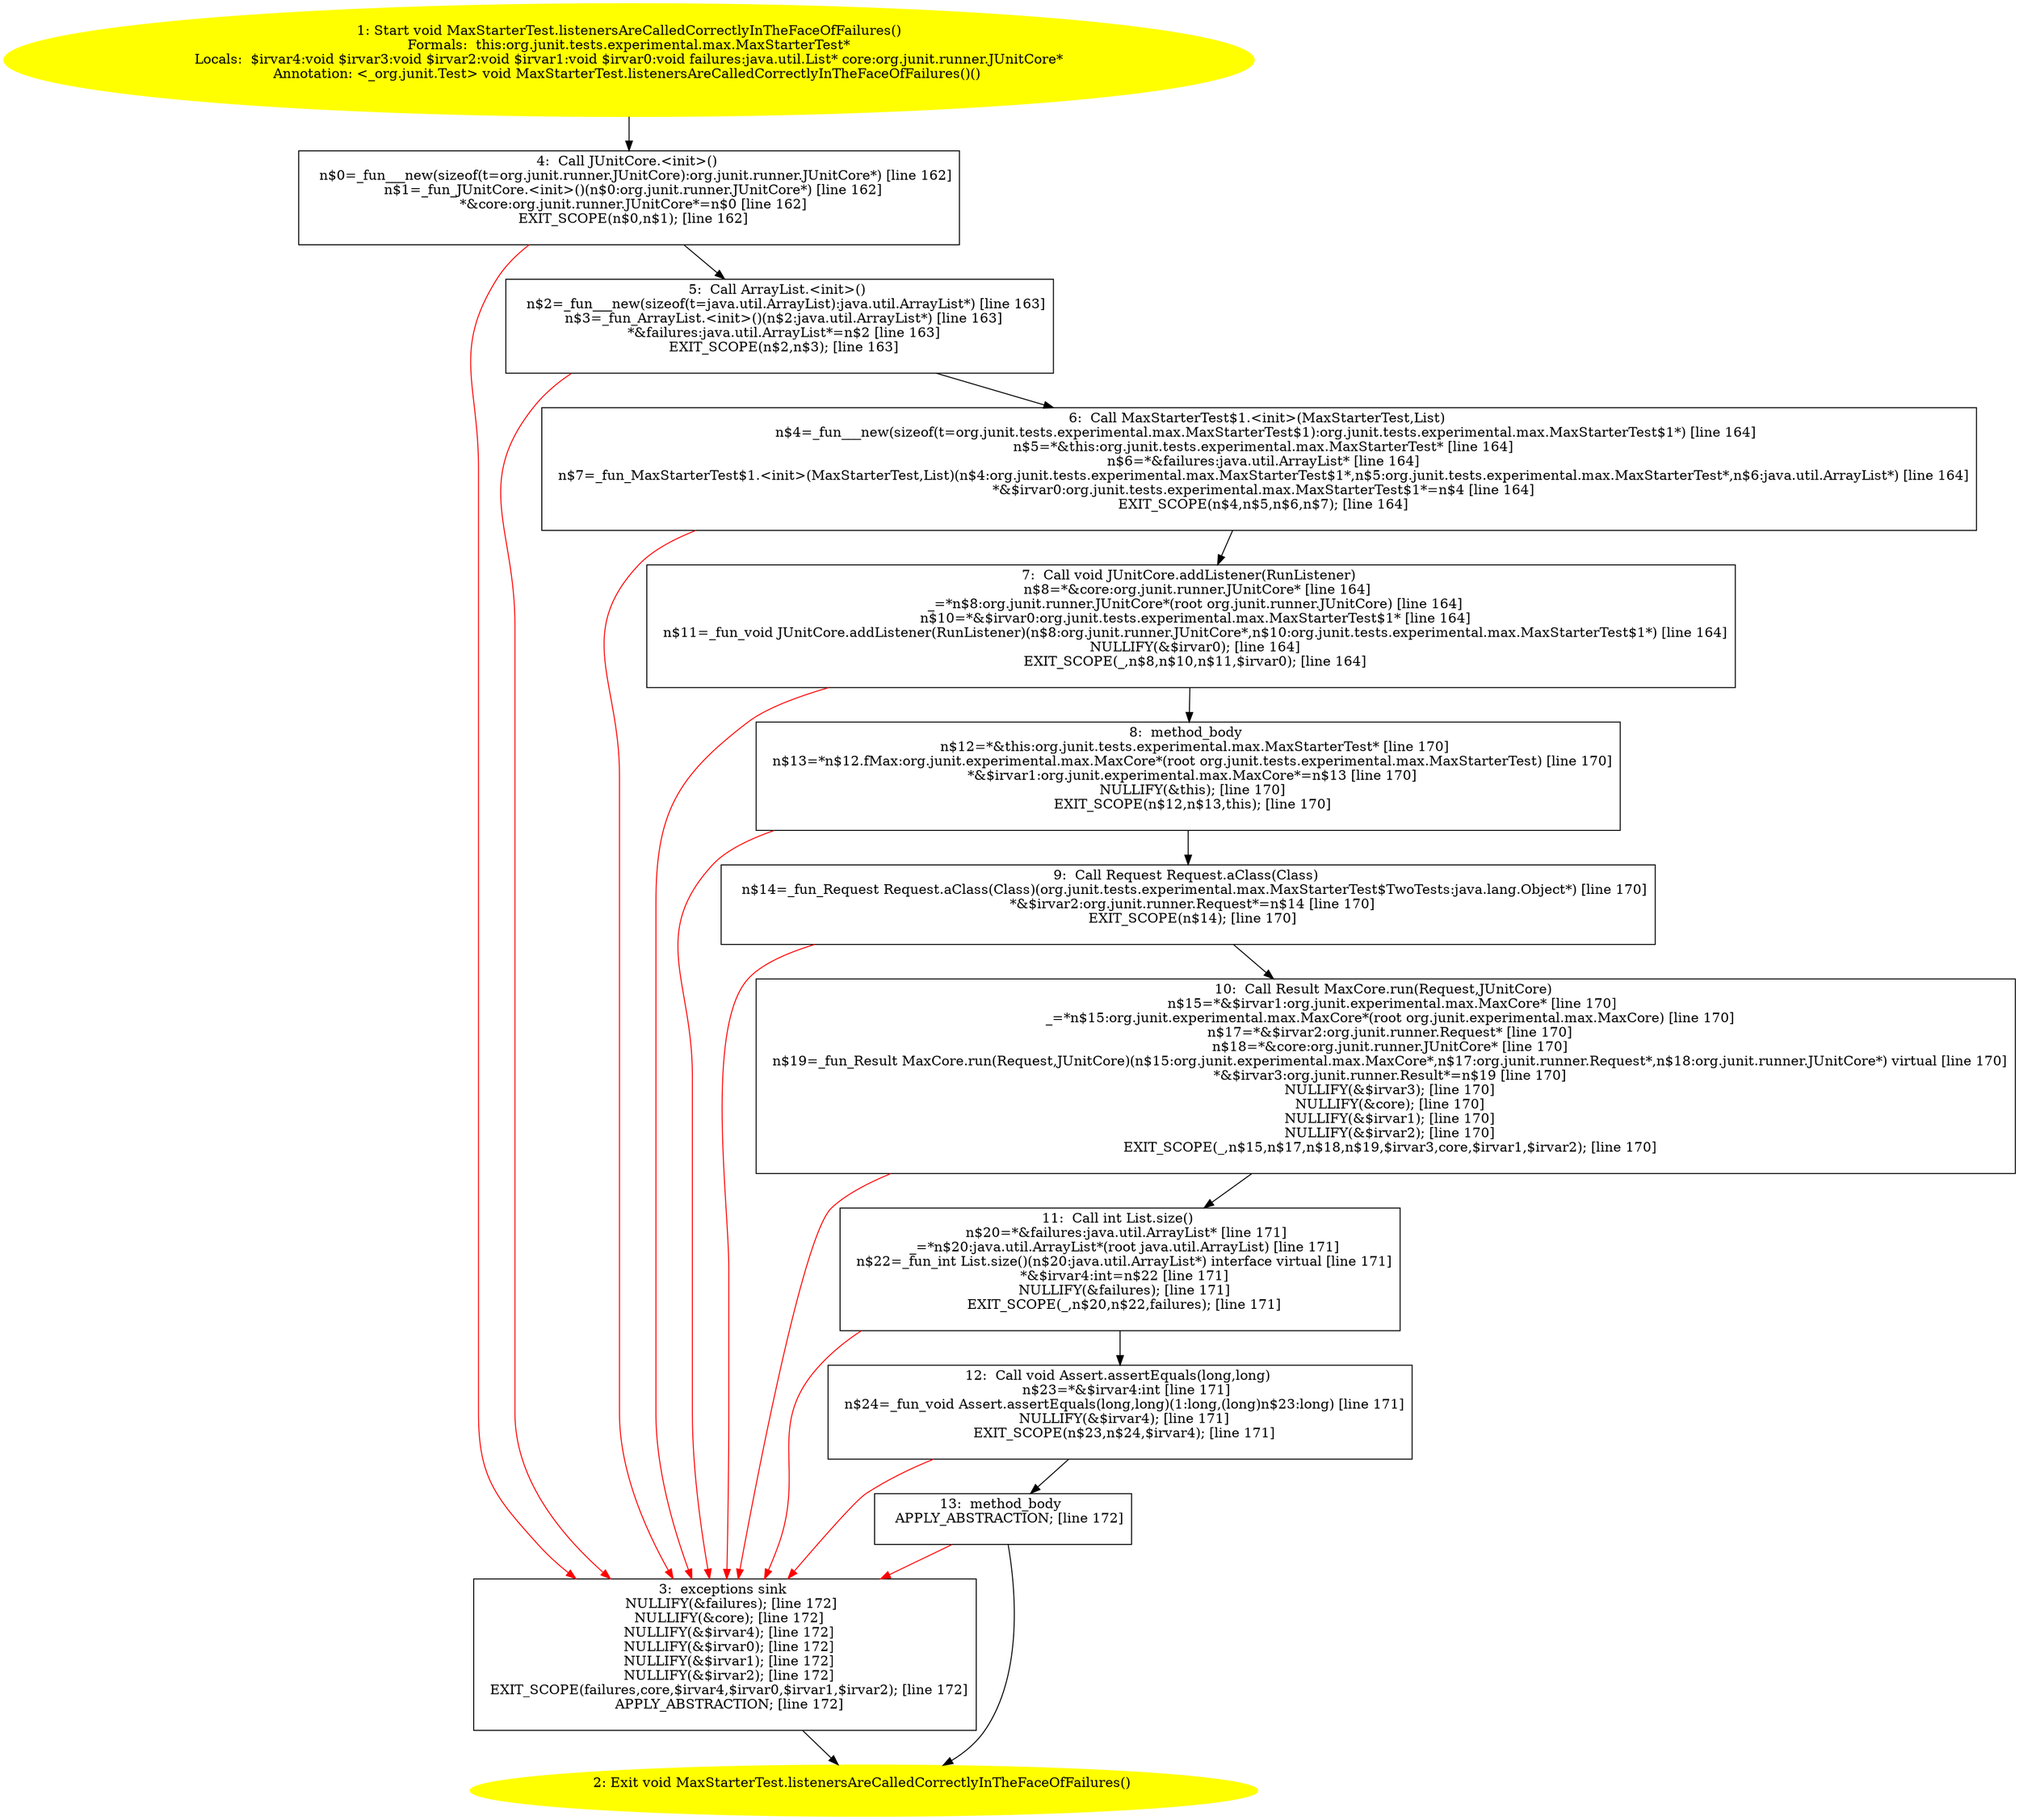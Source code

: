 /* @generated */
digraph cfg {
"org.junit.tests.experimental.max.MaxStarterTest.listenersAreCalledCorrectlyInTheFaceOfFailures():voi.ae9d8de97d2f398e7203b9bcd5fcc7ea_1" [label="1: Start void MaxStarterTest.listenersAreCalledCorrectlyInTheFaceOfFailures()\nFormals:  this:org.junit.tests.experimental.max.MaxStarterTest*\nLocals:  $irvar4:void $irvar3:void $irvar2:void $irvar1:void $irvar0:void failures:java.util.List* core:org.junit.runner.JUnitCore*\nAnnotation: <_org.junit.Test> void MaxStarterTest.listenersAreCalledCorrectlyInTheFaceOfFailures()() \n  " color=yellow style=filled]
	

	 "org.junit.tests.experimental.max.MaxStarterTest.listenersAreCalledCorrectlyInTheFaceOfFailures():voi.ae9d8de97d2f398e7203b9bcd5fcc7ea_1" -> "org.junit.tests.experimental.max.MaxStarterTest.listenersAreCalledCorrectlyInTheFaceOfFailures():voi.ae9d8de97d2f398e7203b9bcd5fcc7ea_4" ;
"org.junit.tests.experimental.max.MaxStarterTest.listenersAreCalledCorrectlyInTheFaceOfFailures():voi.ae9d8de97d2f398e7203b9bcd5fcc7ea_2" [label="2: Exit void MaxStarterTest.listenersAreCalledCorrectlyInTheFaceOfFailures() \n  " color=yellow style=filled]
	

"org.junit.tests.experimental.max.MaxStarterTest.listenersAreCalledCorrectlyInTheFaceOfFailures():voi.ae9d8de97d2f398e7203b9bcd5fcc7ea_3" [label="3:  exceptions sink \n   NULLIFY(&failures); [line 172]\n  NULLIFY(&core); [line 172]\n  NULLIFY(&$irvar4); [line 172]\n  NULLIFY(&$irvar0); [line 172]\n  NULLIFY(&$irvar1); [line 172]\n  NULLIFY(&$irvar2); [line 172]\n  EXIT_SCOPE(failures,core,$irvar4,$irvar0,$irvar1,$irvar2); [line 172]\n  APPLY_ABSTRACTION; [line 172]\n " shape="box"]
	

	 "org.junit.tests.experimental.max.MaxStarterTest.listenersAreCalledCorrectlyInTheFaceOfFailures():voi.ae9d8de97d2f398e7203b9bcd5fcc7ea_3" -> "org.junit.tests.experimental.max.MaxStarterTest.listenersAreCalledCorrectlyInTheFaceOfFailures():voi.ae9d8de97d2f398e7203b9bcd5fcc7ea_2" ;
"org.junit.tests.experimental.max.MaxStarterTest.listenersAreCalledCorrectlyInTheFaceOfFailures():voi.ae9d8de97d2f398e7203b9bcd5fcc7ea_4" [label="4:  Call JUnitCore.<init>() \n   n$0=_fun___new(sizeof(t=org.junit.runner.JUnitCore):org.junit.runner.JUnitCore*) [line 162]\n  n$1=_fun_JUnitCore.<init>()(n$0:org.junit.runner.JUnitCore*) [line 162]\n  *&core:org.junit.runner.JUnitCore*=n$0 [line 162]\n  EXIT_SCOPE(n$0,n$1); [line 162]\n " shape="box"]
	

	 "org.junit.tests.experimental.max.MaxStarterTest.listenersAreCalledCorrectlyInTheFaceOfFailures():voi.ae9d8de97d2f398e7203b9bcd5fcc7ea_4" -> "org.junit.tests.experimental.max.MaxStarterTest.listenersAreCalledCorrectlyInTheFaceOfFailures():voi.ae9d8de97d2f398e7203b9bcd5fcc7ea_5" ;
	 "org.junit.tests.experimental.max.MaxStarterTest.listenersAreCalledCorrectlyInTheFaceOfFailures():voi.ae9d8de97d2f398e7203b9bcd5fcc7ea_4" -> "org.junit.tests.experimental.max.MaxStarterTest.listenersAreCalledCorrectlyInTheFaceOfFailures():voi.ae9d8de97d2f398e7203b9bcd5fcc7ea_3" [color="red" ];
"org.junit.tests.experimental.max.MaxStarterTest.listenersAreCalledCorrectlyInTheFaceOfFailures():voi.ae9d8de97d2f398e7203b9bcd5fcc7ea_5" [label="5:  Call ArrayList.<init>() \n   n$2=_fun___new(sizeof(t=java.util.ArrayList):java.util.ArrayList*) [line 163]\n  n$3=_fun_ArrayList.<init>()(n$2:java.util.ArrayList*) [line 163]\n  *&failures:java.util.ArrayList*=n$2 [line 163]\n  EXIT_SCOPE(n$2,n$3); [line 163]\n " shape="box"]
	

	 "org.junit.tests.experimental.max.MaxStarterTest.listenersAreCalledCorrectlyInTheFaceOfFailures():voi.ae9d8de97d2f398e7203b9bcd5fcc7ea_5" -> "org.junit.tests.experimental.max.MaxStarterTest.listenersAreCalledCorrectlyInTheFaceOfFailures():voi.ae9d8de97d2f398e7203b9bcd5fcc7ea_6" ;
	 "org.junit.tests.experimental.max.MaxStarterTest.listenersAreCalledCorrectlyInTheFaceOfFailures():voi.ae9d8de97d2f398e7203b9bcd5fcc7ea_5" -> "org.junit.tests.experimental.max.MaxStarterTest.listenersAreCalledCorrectlyInTheFaceOfFailures():voi.ae9d8de97d2f398e7203b9bcd5fcc7ea_3" [color="red" ];
"org.junit.tests.experimental.max.MaxStarterTest.listenersAreCalledCorrectlyInTheFaceOfFailures():voi.ae9d8de97d2f398e7203b9bcd5fcc7ea_6" [label="6:  Call MaxStarterTest$1.<init>(MaxStarterTest,List) \n   n$4=_fun___new(sizeof(t=org.junit.tests.experimental.max.MaxStarterTest$1):org.junit.tests.experimental.max.MaxStarterTest$1*) [line 164]\n  n$5=*&this:org.junit.tests.experimental.max.MaxStarterTest* [line 164]\n  n$6=*&failures:java.util.ArrayList* [line 164]\n  n$7=_fun_MaxStarterTest$1.<init>(MaxStarterTest,List)(n$4:org.junit.tests.experimental.max.MaxStarterTest$1*,n$5:org.junit.tests.experimental.max.MaxStarterTest*,n$6:java.util.ArrayList*) [line 164]\n  *&$irvar0:org.junit.tests.experimental.max.MaxStarterTest$1*=n$4 [line 164]\n  EXIT_SCOPE(n$4,n$5,n$6,n$7); [line 164]\n " shape="box"]
	

	 "org.junit.tests.experimental.max.MaxStarterTest.listenersAreCalledCorrectlyInTheFaceOfFailures():voi.ae9d8de97d2f398e7203b9bcd5fcc7ea_6" -> "org.junit.tests.experimental.max.MaxStarterTest.listenersAreCalledCorrectlyInTheFaceOfFailures():voi.ae9d8de97d2f398e7203b9bcd5fcc7ea_7" ;
	 "org.junit.tests.experimental.max.MaxStarterTest.listenersAreCalledCorrectlyInTheFaceOfFailures():voi.ae9d8de97d2f398e7203b9bcd5fcc7ea_6" -> "org.junit.tests.experimental.max.MaxStarterTest.listenersAreCalledCorrectlyInTheFaceOfFailures():voi.ae9d8de97d2f398e7203b9bcd5fcc7ea_3" [color="red" ];
"org.junit.tests.experimental.max.MaxStarterTest.listenersAreCalledCorrectlyInTheFaceOfFailures():voi.ae9d8de97d2f398e7203b9bcd5fcc7ea_7" [label="7:  Call void JUnitCore.addListener(RunListener) \n   n$8=*&core:org.junit.runner.JUnitCore* [line 164]\n  _=*n$8:org.junit.runner.JUnitCore*(root org.junit.runner.JUnitCore) [line 164]\n  n$10=*&$irvar0:org.junit.tests.experimental.max.MaxStarterTest$1* [line 164]\n  n$11=_fun_void JUnitCore.addListener(RunListener)(n$8:org.junit.runner.JUnitCore*,n$10:org.junit.tests.experimental.max.MaxStarterTest$1*) [line 164]\n  NULLIFY(&$irvar0); [line 164]\n  EXIT_SCOPE(_,n$8,n$10,n$11,$irvar0); [line 164]\n " shape="box"]
	

	 "org.junit.tests.experimental.max.MaxStarterTest.listenersAreCalledCorrectlyInTheFaceOfFailures():voi.ae9d8de97d2f398e7203b9bcd5fcc7ea_7" -> "org.junit.tests.experimental.max.MaxStarterTest.listenersAreCalledCorrectlyInTheFaceOfFailures():voi.ae9d8de97d2f398e7203b9bcd5fcc7ea_8" ;
	 "org.junit.tests.experimental.max.MaxStarterTest.listenersAreCalledCorrectlyInTheFaceOfFailures():voi.ae9d8de97d2f398e7203b9bcd5fcc7ea_7" -> "org.junit.tests.experimental.max.MaxStarterTest.listenersAreCalledCorrectlyInTheFaceOfFailures():voi.ae9d8de97d2f398e7203b9bcd5fcc7ea_3" [color="red" ];
"org.junit.tests.experimental.max.MaxStarterTest.listenersAreCalledCorrectlyInTheFaceOfFailures():voi.ae9d8de97d2f398e7203b9bcd5fcc7ea_8" [label="8:  method_body \n   n$12=*&this:org.junit.tests.experimental.max.MaxStarterTest* [line 170]\n  n$13=*n$12.fMax:org.junit.experimental.max.MaxCore*(root org.junit.tests.experimental.max.MaxStarterTest) [line 170]\n  *&$irvar1:org.junit.experimental.max.MaxCore*=n$13 [line 170]\n  NULLIFY(&this); [line 170]\n  EXIT_SCOPE(n$12,n$13,this); [line 170]\n " shape="box"]
	

	 "org.junit.tests.experimental.max.MaxStarterTest.listenersAreCalledCorrectlyInTheFaceOfFailures():voi.ae9d8de97d2f398e7203b9bcd5fcc7ea_8" -> "org.junit.tests.experimental.max.MaxStarterTest.listenersAreCalledCorrectlyInTheFaceOfFailures():voi.ae9d8de97d2f398e7203b9bcd5fcc7ea_9" ;
	 "org.junit.tests.experimental.max.MaxStarterTest.listenersAreCalledCorrectlyInTheFaceOfFailures():voi.ae9d8de97d2f398e7203b9bcd5fcc7ea_8" -> "org.junit.tests.experimental.max.MaxStarterTest.listenersAreCalledCorrectlyInTheFaceOfFailures():voi.ae9d8de97d2f398e7203b9bcd5fcc7ea_3" [color="red" ];
"org.junit.tests.experimental.max.MaxStarterTest.listenersAreCalledCorrectlyInTheFaceOfFailures():voi.ae9d8de97d2f398e7203b9bcd5fcc7ea_9" [label="9:  Call Request Request.aClass(Class) \n   n$14=_fun_Request Request.aClass(Class)(org.junit.tests.experimental.max.MaxStarterTest$TwoTests:java.lang.Object*) [line 170]\n  *&$irvar2:org.junit.runner.Request*=n$14 [line 170]\n  EXIT_SCOPE(n$14); [line 170]\n " shape="box"]
	

	 "org.junit.tests.experimental.max.MaxStarterTest.listenersAreCalledCorrectlyInTheFaceOfFailures():voi.ae9d8de97d2f398e7203b9bcd5fcc7ea_9" -> "org.junit.tests.experimental.max.MaxStarterTest.listenersAreCalledCorrectlyInTheFaceOfFailures():voi.ae9d8de97d2f398e7203b9bcd5fcc7ea_10" ;
	 "org.junit.tests.experimental.max.MaxStarterTest.listenersAreCalledCorrectlyInTheFaceOfFailures():voi.ae9d8de97d2f398e7203b9bcd5fcc7ea_9" -> "org.junit.tests.experimental.max.MaxStarterTest.listenersAreCalledCorrectlyInTheFaceOfFailures():voi.ae9d8de97d2f398e7203b9bcd5fcc7ea_3" [color="red" ];
"org.junit.tests.experimental.max.MaxStarterTest.listenersAreCalledCorrectlyInTheFaceOfFailures():voi.ae9d8de97d2f398e7203b9bcd5fcc7ea_10" [label="10:  Call Result MaxCore.run(Request,JUnitCore) \n   n$15=*&$irvar1:org.junit.experimental.max.MaxCore* [line 170]\n  _=*n$15:org.junit.experimental.max.MaxCore*(root org.junit.experimental.max.MaxCore) [line 170]\n  n$17=*&$irvar2:org.junit.runner.Request* [line 170]\n  n$18=*&core:org.junit.runner.JUnitCore* [line 170]\n  n$19=_fun_Result MaxCore.run(Request,JUnitCore)(n$15:org.junit.experimental.max.MaxCore*,n$17:org.junit.runner.Request*,n$18:org.junit.runner.JUnitCore*) virtual [line 170]\n  *&$irvar3:org.junit.runner.Result*=n$19 [line 170]\n  NULLIFY(&$irvar3); [line 170]\n  NULLIFY(&core); [line 170]\n  NULLIFY(&$irvar1); [line 170]\n  NULLIFY(&$irvar2); [line 170]\n  EXIT_SCOPE(_,n$15,n$17,n$18,n$19,$irvar3,core,$irvar1,$irvar2); [line 170]\n " shape="box"]
	

	 "org.junit.tests.experimental.max.MaxStarterTest.listenersAreCalledCorrectlyInTheFaceOfFailures():voi.ae9d8de97d2f398e7203b9bcd5fcc7ea_10" -> "org.junit.tests.experimental.max.MaxStarterTest.listenersAreCalledCorrectlyInTheFaceOfFailures():voi.ae9d8de97d2f398e7203b9bcd5fcc7ea_11" ;
	 "org.junit.tests.experimental.max.MaxStarterTest.listenersAreCalledCorrectlyInTheFaceOfFailures():voi.ae9d8de97d2f398e7203b9bcd5fcc7ea_10" -> "org.junit.tests.experimental.max.MaxStarterTest.listenersAreCalledCorrectlyInTheFaceOfFailures():voi.ae9d8de97d2f398e7203b9bcd5fcc7ea_3" [color="red" ];
"org.junit.tests.experimental.max.MaxStarterTest.listenersAreCalledCorrectlyInTheFaceOfFailures():voi.ae9d8de97d2f398e7203b9bcd5fcc7ea_11" [label="11:  Call int List.size() \n   n$20=*&failures:java.util.ArrayList* [line 171]\n  _=*n$20:java.util.ArrayList*(root java.util.ArrayList) [line 171]\n  n$22=_fun_int List.size()(n$20:java.util.ArrayList*) interface virtual [line 171]\n  *&$irvar4:int=n$22 [line 171]\n  NULLIFY(&failures); [line 171]\n  EXIT_SCOPE(_,n$20,n$22,failures); [line 171]\n " shape="box"]
	

	 "org.junit.tests.experimental.max.MaxStarterTest.listenersAreCalledCorrectlyInTheFaceOfFailures():voi.ae9d8de97d2f398e7203b9bcd5fcc7ea_11" -> "org.junit.tests.experimental.max.MaxStarterTest.listenersAreCalledCorrectlyInTheFaceOfFailures():voi.ae9d8de97d2f398e7203b9bcd5fcc7ea_12" ;
	 "org.junit.tests.experimental.max.MaxStarterTest.listenersAreCalledCorrectlyInTheFaceOfFailures():voi.ae9d8de97d2f398e7203b9bcd5fcc7ea_11" -> "org.junit.tests.experimental.max.MaxStarterTest.listenersAreCalledCorrectlyInTheFaceOfFailures():voi.ae9d8de97d2f398e7203b9bcd5fcc7ea_3" [color="red" ];
"org.junit.tests.experimental.max.MaxStarterTest.listenersAreCalledCorrectlyInTheFaceOfFailures():voi.ae9d8de97d2f398e7203b9bcd5fcc7ea_12" [label="12:  Call void Assert.assertEquals(long,long) \n   n$23=*&$irvar4:int [line 171]\n  n$24=_fun_void Assert.assertEquals(long,long)(1:long,(long)n$23:long) [line 171]\n  NULLIFY(&$irvar4); [line 171]\n  EXIT_SCOPE(n$23,n$24,$irvar4); [line 171]\n " shape="box"]
	

	 "org.junit.tests.experimental.max.MaxStarterTest.listenersAreCalledCorrectlyInTheFaceOfFailures():voi.ae9d8de97d2f398e7203b9bcd5fcc7ea_12" -> "org.junit.tests.experimental.max.MaxStarterTest.listenersAreCalledCorrectlyInTheFaceOfFailures():voi.ae9d8de97d2f398e7203b9bcd5fcc7ea_13" ;
	 "org.junit.tests.experimental.max.MaxStarterTest.listenersAreCalledCorrectlyInTheFaceOfFailures():voi.ae9d8de97d2f398e7203b9bcd5fcc7ea_12" -> "org.junit.tests.experimental.max.MaxStarterTest.listenersAreCalledCorrectlyInTheFaceOfFailures():voi.ae9d8de97d2f398e7203b9bcd5fcc7ea_3" [color="red" ];
"org.junit.tests.experimental.max.MaxStarterTest.listenersAreCalledCorrectlyInTheFaceOfFailures():voi.ae9d8de97d2f398e7203b9bcd5fcc7ea_13" [label="13:  method_body \n   APPLY_ABSTRACTION; [line 172]\n " shape="box"]
	

	 "org.junit.tests.experimental.max.MaxStarterTest.listenersAreCalledCorrectlyInTheFaceOfFailures():voi.ae9d8de97d2f398e7203b9bcd5fcc7ea_13" -> "org.junit.tests.experimental.max.MaxStarterTest.listenersAreCalledCorrectlyInTheFaceOfFailures():voi.ae9d8de97d2f398e7203b9bcd5fcc7ea_2" ;
	 "org.junit.tests.experimental.max.MaxStarterTest.listenersAreCalledCorrectlyInTheFaceOfFailures():voi.ae9d8de97d2f398e7203b9bcd5fcc7ea_13" -> "org.junit.tests.experimental.max.MaxStarterTest.listenersAreCalledCorrectlyInTheFaceOfFailures():voi.ae9d8de97d2f398e7203b9bcd5fcc7ea_3" [color="red" ];
}
